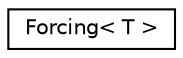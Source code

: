 digraph "Graphical Class Hierarchy"
{
 // LATEX_PDF_SIZE
  edge [fontname="Helvetica",fontsize="10",labelfontname="Helvetica",labelfontsize="10"];
  node [fontname="Helvetica",fontsize="10",shape=record];
  rankdir="LR";
  Node0 [label="Forcing\< T \>",height=0.2,width=0.4,color="black", fillcolor="white", style="filled",URL="$structForcing.html",tooltip=" "];
}
